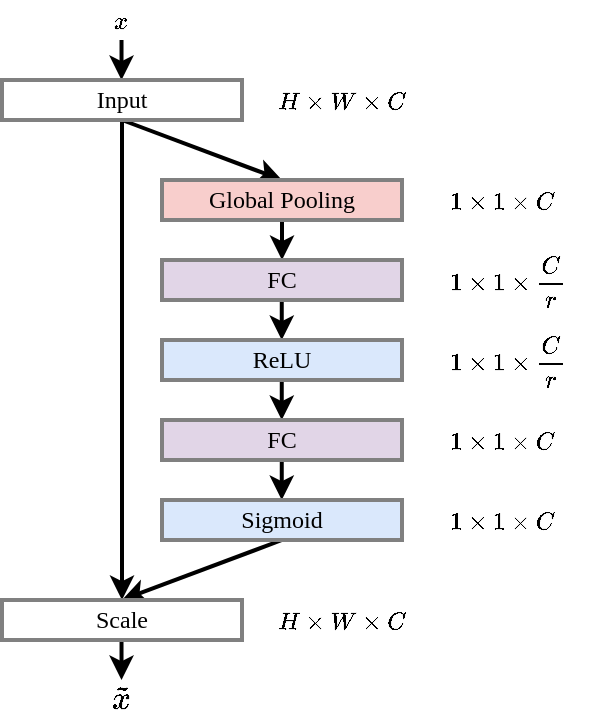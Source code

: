 <mxfile version="13.3.0" type="device"><diagram id="ZahczyXlZkqBMiX_Az-A" name="Page-1"><mxGraphModel dx="981" dy="528" grid="1" gridSize="10" guides="1" tooltips="1" connect="1" arrows="1" fold="1" page="1" pageScale="1" pageWidth="827" pageHeight="1169" math="1" shadow="0"><root><mxCell id="0"/><mxCell id="1" parent="0"/><mxCell id="v-1vamNuGsKUfEPgNYhj-9" value="" style="endArrow=classic;html=1;exitX=0.5;exitY=1;exitDx=0;exitDy=0;entryX=0.5;entryY=0;entryDx=0;entryDy=0;strokeWidth=2;" edge="1" parent="1" source="v-1vamNuGsKUfEPgNYhj-2" target="v-1vamNuGsKUfEPgNYhj-3"><mxGeometry width="50" height="50" relative="1" as="geometry"><mxPoint x="330" y="390" as="sourcePoint"/><mxPoint x="380" y="340" as="targetPoint"/></mxGeometry></mxCell><mxCell id="v-1vamNuGsKUfEPgNYhj-10" value="" style="endArrow=classic;html=1;exitX=0.5;exitY=1;exitDx=0;exitDy=0;entryX=0.5;entryY=0;entryDx=0;entryDy=0;strokeWidth=2;" edge="1" parent="1" source="v-1vamNuGsKUfEPgNYhj-2" target="v-1vamNuGsKUfEPgNYhj-8"><mxGeometry width="50" height="50" relative="1" as="geometry"><mxPoint x="310" y="230" as="sourcePoint"/><mxPoint x="390" y="260" as="targetPoint"/></mxGeometry></mxCell><mxCell id="v-1vamNuGsKUfEPgNYhj-11" value="" style="endArrow=classic;html=1;exitX=0.5;exitY=1;exitDx=0;exitDy=0;entryX=0.5;entryY=0;entryDx=0;entryDy=0;strokeWidth=2;" edge="1" parent="1" source="v-1vamNuGsKUfEPgNYhj-3" target="v-1vamNuGsKUfEPgNYhj-4"><mxGeometry width="50" height="50" relative="1" as="geometry"><mxPoint x="310" y="230" as="sourcePoint"/><mxPoint x="310" y="470" as="targetPoint"/></mxGeometry></mxCell><mxCell id="v-1vamNuGsKUfEPgNYhj-12" value="" style="endArrow=classic;html=1;exitX=0.5;exitY=1;exitDx=0;exitDy=0;entryX=0.5;entryY=0;entryDx=0;entryDy=0;strokeWidth=2;" edge="1" parent="1"><mxGeometry width="50" height="50" relative="1" as="geometry"><mxPoint x="379.88" y="310" as="sourcePoint"/><mxPoint x="379.88" y="330" as="targetPoint"/></mxGeometry></mxCell><mxCell id="v-1vamNuGsKUfEPgNYhj-13" value="" style="endArrow=classic;html=1;exitX=0.5;exitY=1;exitDx=0;exitDy=0;entryX=0.5;entryY=0;entryDx=0;entryDy=0;strokeWidth=2;" edge="1" parent="1"><mxGeometry width="50" height="50" relative="1" as="geometry"><mxPoint x="379.88" y="350.0" as="sourcePoint"/><mxPoint x="379.88" y="370.0" as="targetPoint"/></mxGeometry></mxCell><mxCell id="v-1vamNuGsKUfEPgNYhj-14" value="" style="endArrow=classic;html=1;exitX=0.5;exitY=1;exitDx=0;exitDy=0;entryX=0.5;entryY=0;entryDx=0;entryDy=0;strokeWidth=2;" edge="1" parent="1"><mxGeometry width="50" height="50" relative="1" as="geometry"><mxPoint x="379.88" y="390" as="sourcePoint"/><mxPoint x="379.88" y="410" as="targetPoint"/></mxGeometry></mxCell><mxCell id="v-1vamNuGsKUfEPgNYhj-15" value="" style="endArrow=classic;html=1;exitX=0.5;exitY=1;exitDx=0;exitDy=0;entryX=0.5;entryY=0;entryDx=0;entryDy=0;strokeWidth=2;" edge="1" parent="1" source="v-1vamNuGsKUfEPgNYhj-7" target="v-1vamNuGsKUfEPgNYhj-8"><mxGeometry width="50" height="50" relative="1" as="geometry"><mxPoint x="389.88" y="400" as="sourcePoint"/><mxPoint x="389.88" y="420" as="targetPoint"/></mxGeometry></mxCell><mxCell id="v-1vamNuGsKUfEPgNYhj-16" value="$$H \times W\times C$$" style="text;html=1;strokeColor=none;fillColor=none;align=center;verticalAlign=middle;whiteSpace=wrap;rounded=0;fontFamily=lmodern;fontStyle=0" vertex="1" parent="1"><mxGeometry x="370" y="200" width="80" height="20" as="geometry"/></mxCell><mxCell id="v-1vamNuGsKUfEPgNYhj-28" value="" style="endArrow=classic;html=1;exitX=0.5;exitY=1;exitDx=0;exitDy=0;entryX=0.5;entryY=0;entryDx=0;entryDy=0;strokeWidth=2;" edge="1" parent="1"><mxGeometry width="50" height="50" relative="1" as="geometry"><mxPoint x="299.76" y="180" as="sourcePoint"/><mxPoint x="299.76" y="200" as="targetPoint"/></mxGeometry></mxCell><mxCell id="v-1vamNuGsKUfEPgNYhj-29" value="" style="endArrow=classic;html=1;exitX=0.5;exitY=1;exitDx=0;exitDy=0;entryX=0.5;entryY=0;entryDx=0;entryDy=0;strokeWidth=2;" edge="1" parent="1"><mxGeometry width="50" height="50" relative="1" as="geometry"><mxPoint x="299.76" y="480" as="sourcePoint"/><mxPoint x="299.76" y="500" as="targetPoint"/></mxGeometry></mxCell><mxCell id="v-1vamNuGsKUfEPgNYhj-2" value="Input" style="rounded=0;whiteSpace=wrap;html=1;strokeWidth=2;fontFamily=lmodern;fontStyle=0;strokeColor=#808080;" vertex="1" parent="1"><mxGeometry x="240" y="200" width="120" height="20" as="geometry"/></mxCell><mxCell id="v-1vamNuGsKUfEPgNYhj-3" value="Global Pooling" style="rounded=0;whiteSpace=wrap;html=1;strokeWidth=2;fontFamily=lmodern;fontStyle=0;strokeColor=#808080;fillColor=#f8cecc;" vertex="1" parent="1"><mxGeometry x="320" y="250" width="120" height="20" as="geometry"/></mxCell><mxCell id="v-1vamNuGsKUfEPgNYhj-4" value="FC" style="rounded=0;whiteSpace=wrap;html=1;strokeWidth=2;fontFamily=lmodern;fontStyle=0;strokeColor=#808080;fillColor=#e1d5e7;" vertex="1" parent="1"><mxGeometry x="320" y="290" width="120" height="20" as="geometry"/></mxCell><mxCell id="v-1vamNuGsKUfEPgNYhj-5" value="ReLU" style="rounded=0;whiteSpace=wrap;html=1;strokeWidth=2;fontFamily=lmodern;fontStyle=0;strokeColor=#808080;fillColor=#dae8fc;" vertex="1" parent="1"><mxGeometry x="320" y="330" width="120" height="20" as="geometry"/></mxCell><mxCell id="v-1vamNuGsKUfEPgNYhj-6" value="FC" style="rounded=0;whiteSpace=wrap;html=1;strokeWidth=2;fontFamily=lmodern;fontStyle=0;strokeColor=#808080;fillColor=#e1d5e7;" vertex="1" parent="1"><mxGeometry x="320" y="370" width="120" height="20" as="geometry"/></mxCell><mxCell id="v-1vamNuGsKUfEPgNYhj-7" value="Sigmoid" style="rounded=0;whiteSpace=wrap;html=1;strokeWidth=2;fontFamily=lmodern;fontStyle=0;strokeColor=#808080;fillColor=#dae8fc;" vertex="1" parent="1"><mxGeometry x="320" y="410" width="120" height="20" as="geometry"/></mxCell><mxCell id="v-1vamNuGsKUfEPgNYhj-8" value="Scale" style="rounded=0;whiteSpace=wrap;html=1;strokeWidth=2;fontFamily=lmodern;fontStyle=0;strokeColor=#808080;" vertex="1" parent="1"><mxGeometry x="240" y="460" width="120" height="20" as="geometry"/></mxCell><mxCell id="v-1vamNuGsKUfEPgNYhj-31" value="$$x$$" style="text;html=1;strokeColor=none;fillColor=none;align=center;verticalAlign=middle;whiteSpace=wrap;rounded=0;fontFamily=lmodern;fontStyle=0" vertex="1" parent="1"><mxGeometry x="260" y="160" width="80" height="20" as="geometry"/></mxCell><mxCell id="v-1vamNuGsKUfEPgNYhj-32" value="&lt;span style=&quot;font-size: 14px&quot;&gt;&lt;span style=&quot;font-family: &amp;#34;courier new&amp;#34; , &amp;#34;courier&amp;#34; , monospace&quot;&gt;$$\tilde{x}$$&lt;/span&gt;&lt;/span&gt;" style="text;html=1;strokeColor=none;fillColor=none;align=center;verticalAlign=middle;whiteSpace=wrap;rounded=0;fontFamily=lmodern;fontStyle=0" vertex="1" parent="1"><mxGeometry x="265" y="500" width="70" height="20" as="geometry"/></mxCell><mxCell id="v-1vamNuGsKUfEPgNYhj-35" value="$$H \times W\times C$$" style="text;html=1;strokeColor=none;fillColor=none;align=center;verticalAlign=middle;whiteSpace=wrap;rounded=0;fontFamily=lmodern;fontStyle=0" vertex="1" parent="1"><mxGeometry x="370" y="460" width="80" height="20" as="geometry"/></mxCell><mxCell id="v-1vamNuGsKUfEPgNYhj-36" value="$$1 \times 1 \times C$$" style="text;html=1;strokeColor=none;fillColor=none;align=center;verticalAlign=middle;whiteSpace=wrap;rounded=0;fontFamily=lmodern;fontStyle=0;fontSize=12;" vertex="1" parent="1"><mxGeometry x="450" y="250" width="80" height="20" as="geometry"/></mxCell><mxCell id="v-1vamNuGsKUfEPgNYhj-37" value="$$1 \times 1 \times \frac{C}{r}$$" style="text;html=1;strokeColor=none;fillColor=none;align=center;verticalAlign=middle;whiteSpace=wrap;rounded=0;fontFamily=lmodern;fontStyle=0;fontSize=12;" vertex="1" parent="1"><mxGeometry x="453" y="290" width="80" height="20" as="geometry"/></mxCell><mxCell id="v-1vamNuGsKUfEPgNYhj-38" value="$$1 \times 1 \times \frac{C}{r}$$" style="text;html=1;strokeColor=none;fillColor=none;align=center;verticalAlign=middle;whiteSpace=wrap;rounded=0;fontFamily=lmodern;fontStyle=0" vertex="1" parent="1"><mxGeometry x="453" y="330" width="80" height="20" as="geometry"/></mxCell><mxCell id="v-1vamNuGsKUfEPgNYhj-39" value="$$1 \times 1 \times C$$" style="text;html=1;strokeColor=none;fillColor=none;align=center;verticalAlign=middle;whiteSpace=wrap;rounded=0;fontFamily=lmodern;fontStyle=0" vertex="1" parent="1"><mxGeometry x="450" y="370" width="80" height="20" as="geometry"/></mxCell><mxCell id="v-1vamNuGsKUfEPgNYhj-40" value="$$1 \times 1 \times C$$" style="text;html=1;strokeColor=none;fillColor=none;align=center;verticalAlign=middle;whiteSpace=wrap;rounded=0;fontFamily=lmodern;fontStyle=0" vertex="1" parent="1"><mxGeometry x="450" y="410" width="80" height="20" as="geometry"/></mxCell></root></mxGraphModel></diagram></mxfile>